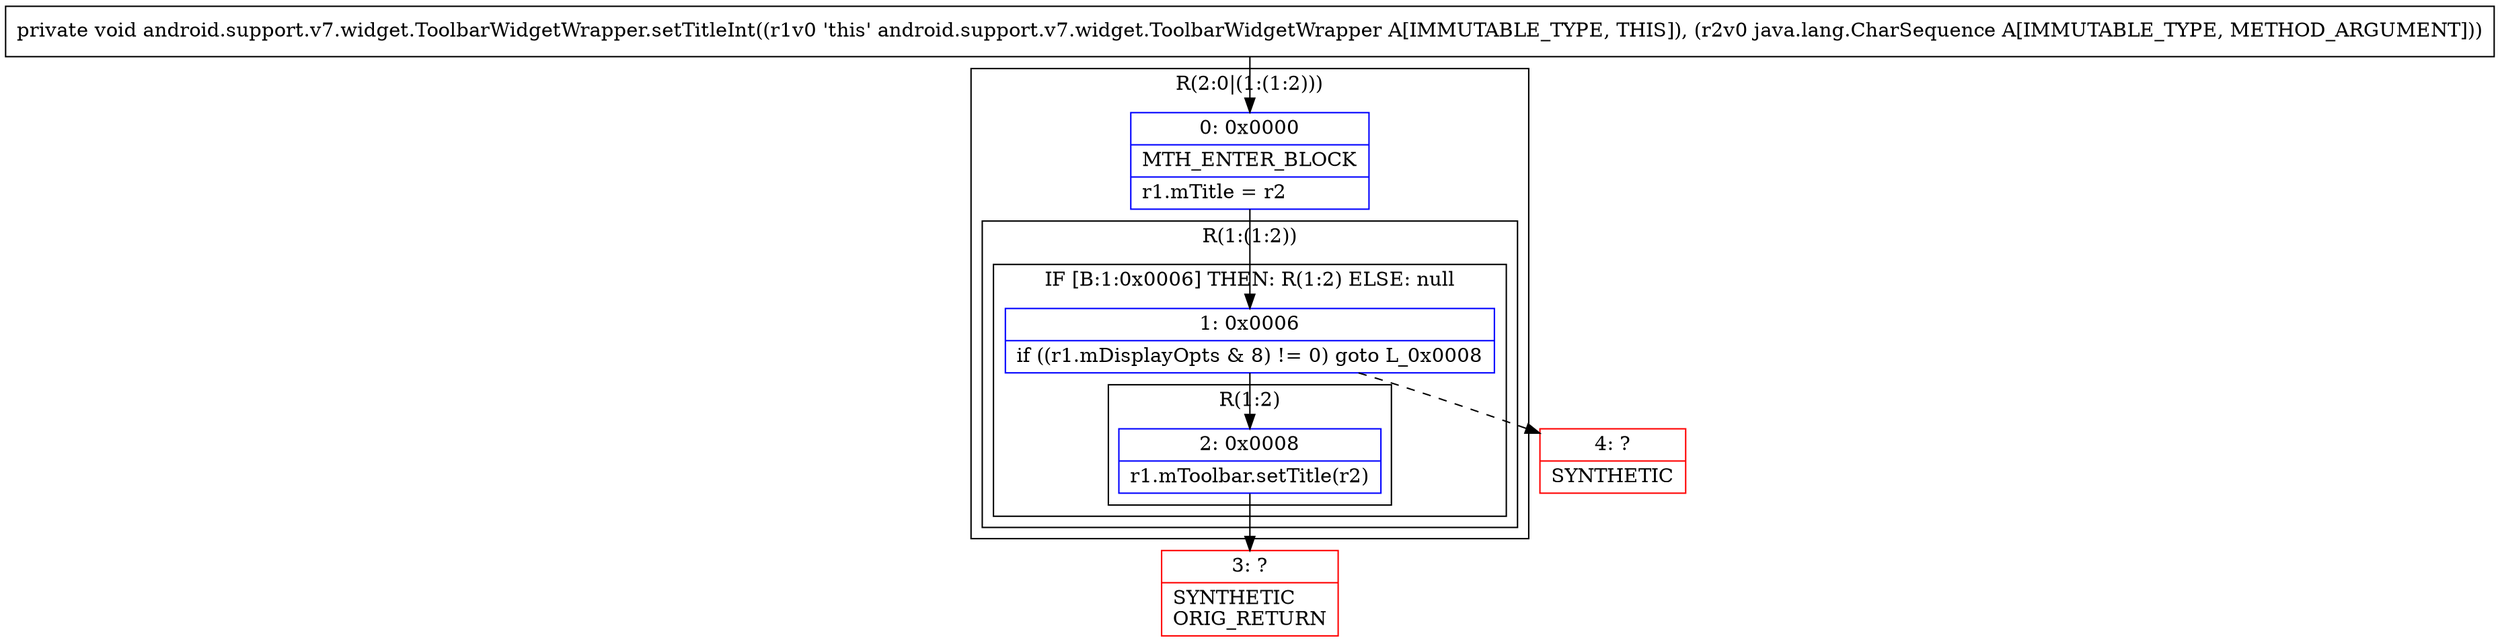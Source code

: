 digraph "CFG forandroid.support.v7.widget.ToolbarWidgetWrapper.setTitleInt(Ljava\/lang\/CharSequence;)V" {
subgraph cluster_Region_475846741 {
label = "R(2:0|(1:(1:2)))";
node [shape=record,color=blue];
Node_0 [shape=record,label="{0\:\ 0x0000|MTH_ENTER_BLOCK\l|r1.mTitle = r2\l}"];
subgraph cluster_Region_1919355739 {
label = "R(1:(1:2))";
node [shape=record,color=blue];
subgraph cluster_IfRegion_1905973634 {
label = "IF [B:1:0x0006] THEN: R(1:2) ELSE: null";
node [shape=record,color=blue];
Node_1 [shape=record,label="{1\:\ 0x0006|if ((r1.mDisplayOpts & 8) != 0) goto L_0x0008\l}"];
subgraph cluster_Region_968288653 {
label = "R(1:2)";
node [shape=record,color=blue];
Node_2 [shape=record,label="{2\:\ 0x0008|r1.mToolbar.setTitle(r2)\l}"];
}
}
}
}
Node_3 [shape=record,color=red,label="{3\:\ ?|SYNTHETIC\lORIG_RETURN\l}"];
Node_4 [shape=record,color=red,label="{4\:\ ?|SYNTHETIC\l}"];
MethodNode[shape=record,label="{private void android.support.v7.widget.ToolbarWidgetWrapper.setTitleInt((r1v0 'this' android.support.v7.widget.ToolbarWidgetWrapper A[IMMUTABLE_TYPE, THIS]), (r2v0 java.lang.CharSequence A[IMMUTABLE_TYPE, METHOD_ARGUMENT])) }"];
MethodNode -> Node_0;
Node_0 -> Node_1;
Node_1 -> Node_2;
Node_1 -> Node_4[style=dashed];
Node_2 -> Node_3;
}


